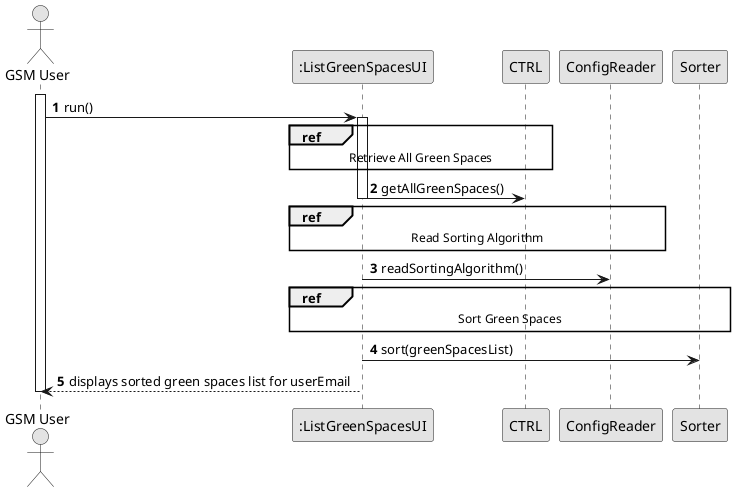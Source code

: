 @startuml

skinparam monochrome true
skinparam packageStyle rectangle
skinparam shadowing false

autonumber

actor "GSM User" as GSM
participant ":ListGreenSpacesUI" as UI

activate GSM

    GSM -> UI : run()

    activate UI

        ref over UI, CTRL : Retrieve All Green Spaces
        UI -> CTRL : getAllGreenSpaces()
        deactivate UI

        ref over UI, ConfigReader : Read Sorting Algorithm
        UI -> ConfigReader : readSortingAlgorithm()

        ref over UI, Sorter : Sort Green Spaces
        UI -> Sorter : sort(greenSpacesList)

        UI --> GSM : displays sorted green spaces list for userEmail
    deactivate UI

deactivate GSM

@enduml
